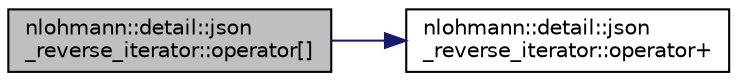 digraph "nlohmann::detail::json_reverse_iterator::operator[]"
{
 // LATEX_PDF_SIZE
  edge [fontname="Helvetica",fontsize="10",labelfontname="Helvetica",labelfontsize="10"];
  node [fontname="Helvetica",fontsize="10",shape=record];
  rankdir="LR";
  Node1 [label="nlohmann::detail::json\l_reverse_iterator::operator[]",height=0.2,width=0.4,color="black", fillcolor="grey75", style="filled", fontcolor="black",tooltip="access to successor"];
  Node1 -> Node2 [color="midnightblue",fontsize="10",style="solid"];
  Node2 [label="nlohmann::detail::json\l_reverse_iterator::operator+",height=0.2,width=0.4,color="black", fillcolor="white", style="filled",URL="$classnlohmann_1_1detail_1_1json__reverse__iterator.html#aabf172b436988e2edde22f13f27caaed",tooltip="add to iterator"];
}
